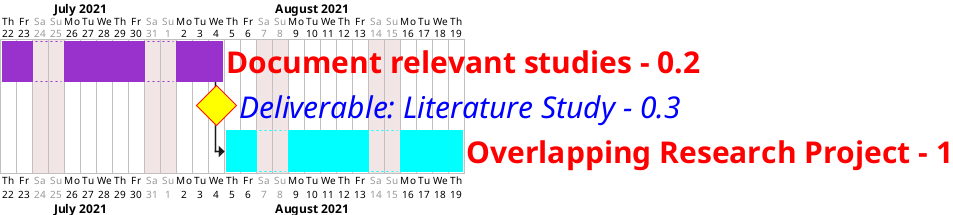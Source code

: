 @startgantt
project starts the 2021/07-22
saturday are closed
sunday are closed

<style>
ganttDiagram {
    task {
        FontName Helvetica
        FontColor red
        FontSize 18
        FontStyle bold
        BackGroundColor blue
        LineColor yellow
    }
    milestone {
        FontColor blue
        FontSize 40
        FontStyle italic
        BackGroundColor yellow
        LineColor red
    }
}
</style>

[<size:30>Document relevant studies - 0.2] as [0_2] lasts 10 days
[<size:30>Deliverable: Literature Study - 0.3] as [0_3] happens at [0_2]'s end
[<size:30>Overlapping Research Project - 1] as [1] lasts 11 days

[0_3] happens at [0_2]'s end
[1] starts at [0_2]'s end

[0_2]  is colored in DarkOrchid
[1]  is colored in Cyan
@endgantt

